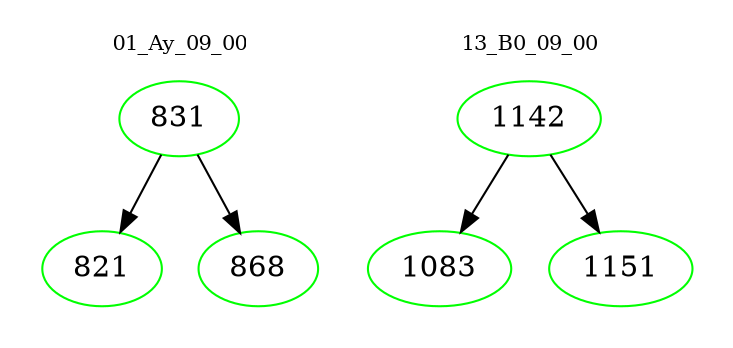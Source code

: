 digraph{
subgraph cluster_0 {
color = white
label = "01_Ay_09_00";
fontsize=10;
T0_831 [label="831", color="green"]
T0_831 -> T0_821 [color="black"]
T0_821 [label="821", color="green"]
T0_831 -> T0_868 [color="black"]
T0_868 [label="868", color="green"]
}
subgraph cluster_1 {
color = white
label = "13_B0_09_00";
fontsize=10;
T1_1142 [label="1142", color="green"]
T1_1142 -> T1_1083 [color="black"]
T1_1083 [label="1083", color="green"]
T1_1142 -> T1_1151 [color="black"]
T1_1151 [label="1151", color="green"]
}
}

